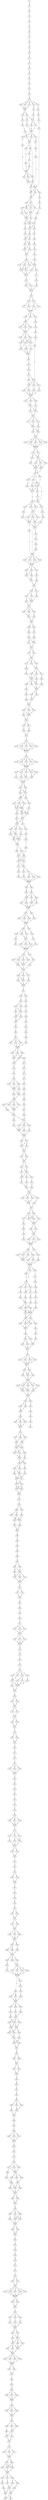 strict digraph  {
	S0 -> S1 [ label = M ];
	S1 -> S2 [ label = L ];
	S2 -> S3 [ label = L ];
	S3 -> S4 [ label = L ];
	S4 -> S5 [ label = T ];
	S5 -> S6 [ label = M ];
	S6 -> S7 [ label = W ];
	S7 -> S8 [ label = L ];
	S8 -> S9 [ label = Q ];
	S9 -> S10 [ label = V ];
	S10 -> S11 [ label = E ];
	S11 -> S12 [ label = V ];
	S12 -> S13 [ label = A ];
	S13 -> S14 [ label = A ];
	S14 -> S15 [ label = A ];
	S15 -> S16 [ label = G ];
	S16 -> S17 [ label = L ];
	S17 -> S18 [ label = L ];
	S18 -> S19 [ label = K ];
	S19 -> S20 [ label = S ];
	S19 -> S21 [ label = D ];
	S19 -> S22 [ label = P ];
	S19 -> S23 [ label = Q ];
	S19 -> S24 [ label = A ];
	S20 -> S25 [ label = D ];
	S21 -> S26 [ label = K ];
	S22 -> S27 [ label = E ];
	S23 -> S25 [ label = D ];
	S24 -> S25 [ label = D ];
	S25 -> S28 [ label = L ];
	S25 -> S29 [ label = M ];
	S26 -> S30 [ label = E ];
	S27 -> S31 [ label = G ];
	S28 -> S32 [ label = S ];
	S28 -> S33 [ label = A ];
	S29 -> S34 [ label = V ];
	S30 -> S35 [ label = E ];
	S31 -> S33 [ label = A ];
	S32 -> S36 [ label = P ];
	S33 -> S37 [ label = S ];
	S33 -> S38 [ label = Q ];
	S34 -> S39 [ label = L ];
	S35 -> S40 [ label = L ];
	S36 -> S41 [ label = E ];
	S37 -> S41 [ label = E ];
	S38 -> S41 [ label = E ];
	S39 -> S42 [ label = D ];
	S40 -> S43 [ label = I ];
	S41 -> S44 [ label = N ];
	S41 -> S45 [ label = S ];
	S41 -> S46 [ label = G ];
	S42 -> S47 [ label = A ];
	S43 -> S48 [ label = N ];
	S43 -> S49 [ label = G ];
	S43 -> S50 [ label = S ];
	S44 -> S51 [ label = A ];
	S45 -> S52 [ label = S ];
	S46 -> S53 [ label = G ];
	S47 -> S53 [ label = G ];
	S48 -> S54 [ label = H ];
	S49 -> S55 [ label = D ];
	S50 -> S54 [ label = H ];
	S51 -> S56 [ label = I ];
	S52 -> S57 [ label = G ];
	S53 -> S58 [ label = A ];
	S53 -> S59 [ label = G ];
	S54 -> S60 [ label = T ];
	S54 -> S61 [ label = S ];
	S55 -> S62 [ label = K ];
	S56 -> S63 [ label = A ];
	S57 -> S64 [ label = T ];
	S57 -> S65 [ label = D ];
	S57 -> S66 [ label = N ];
	S58 -> S64 [ label = T ];
	S58 -> S67 [ label = S ];
	S59 -> S68 [ label = D ];
	S60 -> S69 [ label = A ];
	S61 -> S70 [ label = M ];
	S61 -> S71 [ label = L ];
	S61 -> S72 [ label = Q ];
	S62 -> S73 [ label = N ];
	S63 -> S74 [ label = T ];
	S64 -> S75 [ label = V ];
	S65 -> S74 [ label = T ];
	S66 -> S74 [ label = T ];
	S67 -> S76 [ label = G ];
	S68 -> S57 [ label = G ];
	S69 -> S77 [ label = T ];
	S70 -> S78 [ label = I ];
	S70 -> S79 [ label = N ];
	S71 -> S77 [ label = T ];
	S72 -> S77 [ label = T ];
	S73 -> S80 [ label = V ];
	S74 -> S43 [ label = I ];
	S75 -> S43 [ label = I ];
	S75 -> S81 [ label = L ];
	S76 -> S82 [ label = G ];
	S77 -> S83 [ label = L ];
	S77 -> S84 [ label = V ];
	S78 -> S83 [ label = L ];
	S79 -> S83 [ label = L ];
	S80 -> S85 [ label = I ];
	S81 -> S48 [ label = N ];
	S82 -> S57 [ label = G ];
	S83 -> S86 [ label = I ];
	S83 -> S87 [ label = V ];
	S83 -> S88 [ label = L ];
	S84 -> S88 [ label = L ];
	S85 -> S87 [ label = V ];
	S86 -> S89 [ label = R ];
	S87 -> S90 [ label = D ];
	S87 -> S91 [ label = Q ];
	S88 -> S91 [ label = Q ];
	S89 -> S92 [ label = H ];
	S90 -> S93 [ label = S ];
	S91 -> S94 [ label = R ];
	S92 -> S95 [ label = L ];
	S93 -> S96 [ label = I ];
	S94 -> S95 [ label = L ];
	S94 -> S97 [ label = M ];
	S95 -> S98 [ label = Q ];
	S95 -> S99 [ label = E ];
	S96 -> S100 [ label = S ];
	S97 -> S99 [ label = E ];
	S98 -> S101 [ label = A ];
	S99 -> S101 [ label = A ];
	S99 -> S102 [ label = S ];
	S100 -> S103 [ label = R ];
	S101 -> S104 [ label = L ];
	S102 -> S104 [ label = L ];
	S103 -> S105 [ label = F ];
	S104 -> S106 [ label = L ];
	S105 -> S107 [ label = Y ];
	S106 -> S108 [ label = N ];
	S106 -> S109 [ label = A ];
	S106 -> S110 [ label = L ];
	S106 -> S111 [ label = I ];
	S107 -> S108 [ label = N ];
	S108 -> S112 [ label = N ];
	S108 -> S113 [ label = S ];
	S109 -> S114 [ label = Q ];
	S109 -> S115 [ label = L ];
	S110 -> S114 [ label = Q ];
	S111 -> S114 [ label = Q ];
	S112 -> S116 [ label = G ];
	S113 -> S117 [ label = T ];
	S114 -> S116 [ label = G ];
	S115 -> S116 [ label = G ];
	S116 -> S118 [ label = N ];
	S117 -> S119 [ label = E ];
	S118 -> S120 [ label = Y ];
	S118 -> S121 [ label = G ];
	S119 -> S122 [ label = M ];
	S120 -> S123 [ label = S ];
	S121 -> S123 [ label = S ];
	S122 -> S123 [ label = S ];
	S123 -> S124 [ label = D ];
	S124 -> S125 [ label = I ];
	S124 -> S126 [ label = V ];
	S125 -> S127 [ label = I ];
	S125 -> S128 [ label = V ];
	S126 -> S129 [ label = S ];
	S126 -> S130 [ label = T ];
	S127 -> S131 [ label = L ];
	S128 -> S131 [ label = L ];
	S129 -> S131 [ label = L ];
	S130 -> S131 [ label = L ];
	S131 -> S132 [ label = K ];
	S131 -> S133 [ label = K ];
	S131 -> S134 [ label = R ];
	S132 -> S135 [ label = V ];
	S133 -> S136 [ label = L ];
	S134 -> S135 [ label = V ];
	S135 -> S137 [ label = H ];
	S135 -> S138 [ label = Q ];
	S135 -> S139 [ label = E ];
	S136 -> S140 [ label = G ];
	S137 -> S141 [ label = T ];
	S138 -> S141 [ label = T ];
	S139 -> S141 [ label = T ];
	S140 -> S142 [ label = N ];
	S141 -> S143 [ label = T ];
	S141 -> S144 [ label = V ];
	S141 -> S145 [ label = P ];
	S142 -> S146 [ label = Q ];
	S143 -> S147 [ label = N ];
	S144 -> S148 [ label = H ];
	S144 -> S149 [ label = S ];
	S145 -> S149 [ label = S ];
	S145 -> S147 [ label = N ];
	S146 -> S150 [ label = R ];
	S147 -> S151 [ label = S ];
	S147 -> S152 [ label = A ];
	S148 -> S151 [ label = S ];
	S149 -> S153 [ label = T ];
	S149 -> S152 [ label = A ];
	S150 -> S154 [ label = F ];
	S151 -> S155 [ label = D ];
	S152 -> S155 [ label = D ];
	S153 -> S155 [ label = D ];
	S154 -> S156 [ label = Y ];
	S154 -> S157 [ label = S ];
	S154 -> S158 [ label = Q ];
	S155 -> S159 [ label = E ];
	S156 -> S160 [ label = T ];
	S157 -> S161 [ label = S ];
	S158 -> S162 [ label = A ];
	S158 -> S163 [ label = V ];
	S159 -> S164 [ label = V ];
	S160 -> S165 [ label = H ];
	S161 -> S165 [ label = H ];
	S162 -> S165 [ label = H ];
	S163 -> S165 [ label = H ];
	S164 -> S166 [ label = K ];
	S165 -> S167 [ label = H ];
	S165 -> S168 [ label = R ];
	S165 -> S169 [ label = S ];
	S166 -> S170 [ label = V ];
	S167 -> S171 [ label = L ];
	S168 -> S172 [ label = F ];
	S169 -> S171 [ label = L ];
	S170 -> S154 [ label = F ];
	S170 -> S173 [ label = I ];
	S171 -> S174 [ label = L ];
	S171 -> S175 [ label = V ];
	S172 -> S175 [ label = V ];
	S173 -> S158 [ label = Q ];
	S174 -> S176 [ label = L ];
	S175 -> S176 [ label = L ];
	S176 -> S177 [ label = V ];
	S176 -> S178 [ label = S ];
	S176 -> S179 [ label = T ];
	S177 -> S180 [ label = L ];
	S178 -> S180 [ label = L ];
	S179 -> S181 [ label = M ];
	S180 -> S182 [ label = Q ];
	S180 -> S183 [ label = M ];
	S181 -> S182 [ label = Q ];
	S182 -> S184 [ label = S ];
	S183 -> S184 [ label = S ];
	S184 -> S185 [ label = Q ];
	S184 -> S186 [ label = D ];
	S184 -> S187 [ label = E ];
	S184 -> S188 [ label = P ];
	S184 -> S189 [ label = S ];
	S185 -> S190 [ label = V ];
	S186 -> S190 [ label = V ];
	S187 -> S190 [ label = V ];
	S188 -> S190 [ label = V ];
	S189 -> S190 [ label = V ];
	S190 -> S191 [ label = L ];
	S190 -> S192 [ label = F ];
	S191 -> S193 [ label = E ];
	S192 -> S194 [ label = R ];
	S192 -> S193 [ label = E ];
	S193 -> S195 [ label = N ];
	S193 -> S196 [ label = G ];
	S193 -> S197 [ label = E ];
	S194 -> S198 [ label = T ];
	S195 -> S199 [ label = M ];
	S196 -> S200 [ label = L ];
	S197 -> S200 [ label = L ];
	S197 -> S199 [ label = M ];
	S198 -> S199 [ label = M ];
	S199 -> S201 [ label = L ];
	S199 -> S202 [ label = C ];
	S200 -> S201 [ label = L ];
	S201 -> S203 [ label = Q ];
	S201 -> S204 [ label = E ];
	S201 -> S205 [ label = L ];
	S202 -> S206 [ label = S ];
	S203 -> S207 [ label = N ];
	S204 -> S208 [ label = H ];
	S205 -> S209 [ label = T ];
	S205 -> S206 [ label = S ];
	S206 -> S210 [ label = K ];
	S206 -> S211 [ label = R ];
	S207 -> S212 [ label = Q ];
	S207 -> S213 [ label = S ];
	S207 -> S214 [ label = G ];
	S208 -> S211 [ label = R ];
	S209 -> S211 [ label = R ];
	S210 -> S215 [ label = R ];
	S211 -> S207 [ label = N ];
	S212 -> S216 [ label = T ];
	S213 -> S217 [ label = S ];
	S214 -> S217 [ label = S ];
	S215 -> S218 [ label = W ];
	S216 -> S219 [ label = V ];
	S217 -> S220 [ label = T ];
	S217 -> S221 [ label = A ];
	S217 -> S222 [ label = L ];
	S218 -> S223 [ label = D ];
	S219 -> S224 [ label = L ];
	S220 -> S224 [ label = L ];
	S220 -> S225 [ label = V ];
	S221 -> S225 [ label = V ];
	S222 -> S224 [ label = L ];
	S223 -> S226 [ label = N ];
	S224 -> S227 [ label = T ];
	S224 -> S228 [ label = V ];
	S225 -> S228 [ label = V ];
	S226 -> S229 [ label = N ];
	S227 -> S230 [ label = L ];
	S228 -> S231 [ label = N ];
	S228 -> S230 [ label = L ];
	S229 -> S232 [ label = K ];
	S230 -> S233 [ label = Q ];
	S230 -> S234 [ label = N ];
	S230 -> S235 [ label = R ];
	S230 -> S236 [ label = K ];
	S231 -> S237 [ label = E ];
	S232 -> S228 [ label = V ];
	S233 -> S238 [ label = E ];
	S234 -> S238 [ label = E ];
	S235 -> S238 [ label = E ];
	S236 -> S238 [ label = E ];
	S237 -> S239 [ label = I ];
	S238 -> S240 [ label = P ];
	S238 -> S241 [ label = N ];
	S238 -> S242 [ label = S ];
	S239 -> S243 [ label = E ];
	S240 -> S244 [ label = A ];
	S241 -> S245 [ label = E ];
	S242 -> S244 [ label = A ];
	S242 -> S246 [ label = S ];
	S243 -> S230 [ label = L ];
	S244 -> S247 [ label = D ];
	S245 -> S248 [ label = Q ];
	S246 -> S247 [ label = D ];
	S247 -> S249 [ label = C ];
	S248 -> S249 [ label = C ];
	S249 -> S250 [ label = A ];
	S249 -> S251 [ label = V ];
	S250 -> S252 [ label = A ];
	S250 -> S253 [ label = T ];
	S251 -> S254 [ label = P ];
	S252 -> S255 [ label = L ];
	S252 -> S256 [ label = V ];
	S253 -> S256 [ label = V ];
	S254 -> S256 [ label = V ];
	S255 -> S257 [ label = F ];
	S256 -> S257 [ label = F ];
	S257 -> S258 [ label = E ];
	S257 -> S259 [ label = P ];
	S257 -> S260 [ label = D ];
	S258 -> S261 [ label = K ];
	S259 -> S262 [ label = R ];
	S260 -> S261 [ label = K ];
	S261 -> S263 [ label = F ];
	S262 -> S263 [ label = F ];
	S263 -> S264 [ label = I ];
	S263 -> S265 [ label = L ];
	S264 -> S266 [ label = R ];
	S265 -> S267 [ label = H ];
	S266 -> S268 [ label = Y ];
	S267 -> S269 [ label = F ];
	S268 -> S270 [ label = L ];
	S268 -> S271 [ label = M ];
	S269 -> S270 [ label = L ];
	S270 -> S272 [ label = Y ];
	S271 -> S272 [ label = Y ];
	S272 -> S273 [ label = C ];
	S272 -> S274 [ label = H ];
	S273 -> S275 [ label = G ];
	S274 -> S275 [ label = G ];
	S275 -> S276 [ label = E ];
	S275 -> S277 [ label = T ];
	S275 -> S278 [ label = D ];
	S276 -> S279 [ label = I ];
	S277 -> S280 [ label = V ];
	S278 -> S279 [ label = I ];
	S279 -> S281 [ label = I ];
	S279 -> S282 [ label = A ];
	S279 -> S283 [ label = S ];
	S280 -> S284 [ label = Y ];
	S281 -> S285 [ label = I ];
	S282 -> S286 [ label = V ];
	S283 -> S286 [ label = V ];
	S283 -> S287 [ label = L ];
	S284 -> S286 [ label = V ];
	S285 -> S288 [ label = L ];
	S286 -> S289 [ label = N ];
	S286 -> S290 [ label = Q ];
	S286 -> S291 [ label = R ];
	S287 -> S291 [ label = R ];
	S288 -> S292 [ label = L ];
	S289 -> S293 [ label = T ];
	S290 -> S292 [ label = L ];
	S291 -> S292 [ label = L ];
	S292 -> S294 [ label = D ];
	S292 -> S295 [ label = E ];
	S293 -> S296 [ label = S ];
	S294 -> S297 [ label = Q ];
	S295 -> S297 [ label = Q ];
	S296 -> S298 [ label = T ];
	S297 -> S299 [ label = A ];
	S298 -> S299 [ label = A ];
	S299 -> S300 [ label = I ];
	S299 -> S301 [ label = L ];
	S299 -> S302 [ label = T ];
	S300 -> S303 [ label = P ];
	S300 -> S304 [ label = S ];
	S301 -> S303 [ label = P ];
	S302 -> S303 [ label = P ];
	S303 -> S305 [ label = L ];
	S304 -> S305 [ label = L ];
	S305 -> S306 [ label = H ];
	S305 -> S307 [ label = L ];
	S306 -> S308 [ label = K ];
	S307 -> S309 [ label = M ];
	S308 -> S310 [ label = L ];
	S309 -> S310 [ label = L ];
	S310 -> S311 [ label = A ];
	S311 -> S312 [ label = S ];
	S311 -> S313 [ label = D ];
	S311 -> S314 [ label = N ];
	S311 -> S315 [ label = A ];
	S311 -> S316 [ label = T ];
	S312 -> S317 [ label = K ];
	S313 -> S317 [ label = K ];
	S314 -> S317 [ label = K ];
	S315 -> S317 [ label = K ];
	S316 -> S317 [ label = K ];
	S317 -> S318 [ label = Y ];
	S318 -> S319 [ label = Q ];
	S318 -> S320 [ label = N ];
	S318 -> S321 [ label = T ];
	S318 -> S322 [ label = H ];
	S318 -> S323 [ label = K ];
	S319 -> S324 [ label = V ];
	S320 -> S324 [ label = V ];
	S321 -> S324 [ label = V ];
	S322 -> S324 [ label = V ];
	S323 -> S324 [ label = V ];
	S324 -> S325 [ label = A ];
	S324 -> S326 [ label = Q ];
	S324 -> S327 [ label = L ];
	S324 -> S328 [ label = W ];
	S324 -> S329 [ label = M ];
	S325 -> S330 [ label = E ];
	S326 -> S331 [ label = A ];
	S326 -> S332 [ label = S ];
	S327 -> S331 [ label = A ];
	S328 -> S333 [ label = G ];
	S329 -> S333 [ label = G ];
	S330 -> S334 [ label = L ];
	S331 -> S334 [ label = L ];
	S332 -> S334 [ label = L ];
	S333 -> S334 [ label = L ];
	S334 -> S335 [ label = Q ];
	S334 -> S336 [ label = K ];
	S335 -> S337 [ label = Q ];
	S335 -> S338 [ label = H ];
	S336 -> S337 [ label = Q ];
	S337 -> S339 [ label = G ];
	S337 -> S340 [ label = A ];
	S338 -> S339 [ label = G ];
	S339 -> S341 [ label = V ];
	S339 -> S342 [ label = L ];
	S339 -> S343 [ label = I ];
	S340 -> S344 [ label = C ];
	S341 -> S345 [ label = S ];
	S341 -> S346 [ label = T ];
	S342 -> S345 [ label = S ];
	S342 -> S346 [ label = T ];
	S343 -> S346 [ label = T ];
	S344 -> S347 [ label = E ];
	S345 -> S348 [ label = D ];
	S345 -> S349 [ label = Q ];
	S346 -> S349 [ label = Q ];
	S346 -> S350 [ label = N ];
	S347 -> S349 [ label = Q ];
	S348 -> S351 [ label = F ];
	S349 -> S352 [ label = Y ];
	S350 -> S352 [ label = Y ];
	S351 -> S353 [ label = M ];
	S352 -> S354 [ label = V ];
	S352 -> S353 [ label = M ];
	S353 -> S355 [ label = V ];
	S353 -> S356 [ label = T ];
	S353 -> S357 [ label = S ];
	S354 -> S358 [ label = H ];
	S355 -> S359 [ label = R ];
	S356 -> S360 [ label = L ];
	S356 -> S361 [ label = Q ];
	S357 -> S361 [ label = Q ];
	S358 -> S362 [ label = I ];
	S359 -> S363 [ label = H ];
	S360 -> S363 [ label = H ];
	S361 -> S363 [ label = H ];
	S361 -> S364 [ label = N ];
	S362 -> S365 [ label = Q ];
	S363 -> S366 [ label = L ];
	S364 -> S366 [ label = L ];
	S365 -> S367 [ label = V ];
	S366 -> S368 [ label = A ];
	S366 -> S369 [ label = S ];
	S367 -> S370 [ label = R ];
	S368 -> S371 [ label = S ];
	S368 -> S370 [ label = R ];
	S369 -> S371 [ label = S ];
	S370 -> S372 [ label = E ];
	S370 -> S373 [ label = D ];
	S371 -> S372 [ label = E ];
	S371 -> S373 [ label = D ];
	S372 -> S374 [ label = S ];
	S372 -> S375 [ label = G ];
	S373 -> S374 [ label = S ];
	S374 -> S376 [ label = S ];
	S374 -> S377 [ label = P ];
	S375 -> S378 [ label = N ];
	S376 -> S379 [ label = Q ];
	S377 -> S380 [ label = H ];
	S377 -> S381 [ label = T ];
	S377 -> S382 [ label = S ];
	S378 -> S383 [ label = V ];
	S379 -> S384 [ label = G ];
	S380 -> S384 [ label = G ];
	S381 -> S384 [ label = G ];
	S382 -> S384 [ label = G ];
	S383 -> S384 [ label = G ];
	S384 -> S385 [ label = H ];
	S384 -> S386 [ label = G ];
	S385 -> S387 [ label = V ];
	S386 -> S388 [ label = A ];
	S387 -> S389 [ label = I ];
	S387 -> S390 [ label = V ];
	S387 -> S391 [ label = A ];
	S388 -> S389 [ label = I ];
	S389 -> S392 [ label = S ];
	S389 -> S393 [ label = R ];
	S390 -> S394 [ label = N ];
	S390 -> S395 [ label = G ];
	S391 -> S395 [ label = G ];
	S392 -> S396 [ label = W ];
	S393 -> S396 [ label = W ];
	S394 -> S396 [ label = W ];
	S395 -> S396 [ label = W ];
	S396 -> S397 [ label = Y ];
	S396 -> S398 [ label = L ];
	S397 -> S399 [ label = H ];
	S397 -> S400 [ label = N ];
	S397 -> S401 [ label = E ];
	S398 -> S402 [ label = P ];
	S399 -> S403 [ label = Y ];
	S400 -> S403 [ label = Y ];
	S401 -> S403 [ label = Y ];
	S402 -> S403 [ label = Y ];
	S403 -> S404 [ label = A ];
	S403 -> S405 [ label = L ];
	S404 -> S406 [ label = V ];
	S404 -> S407 [ label = M ];
	S404 -> S408 [ label = L ];
	S405 -> S409 [ label = Q ];
	S406 -> S410 [ label = K ];
	S407 -> S411 [ label = Q ];
	S408 -> S411 [ label = Q ];
	S409 -> S412 [ label = L ];
	S410 -> S413 [ label = M ];
	S411 -> S414 [ label = I ];
	S411 -> S415 [ label = V ];
	S411 -> S416 [ label = A ];
	S412 -> S417 [ label = C ];
	S413 -> S418 [ label = G ];
	S414 -> S418 [ label = G ];
	S415 -> S418 [ label = G ];
	S416 -> S418 [ label = G ];
	S417 -> S418 [ label = G ];
	S418 -> S419 [ label = D ];
	S418 -> S420 [ label = H ];
	S419 -> S421 [ label = D ];
	S419 -> S422 [ label = V ];
	S419 -> S423 [ label = T ];
	S419 -> S424 [ label = A ];
	S420 -> S425 [ label = L ];
	S421 -> S426 [ label = V ];
	S422 -> S427 [ label = A ];
	S422 -> S426 [ label = V ];
	S423 -> S427 [ label = A ];
	S424 -> S427 [ label = A ];
	S425 -> S428 [ label = D ];
	S426 -> S429 [ label = L ];
	S427 -> S429 [ label = L ];
	S428 -> S429 [ label = L ];
	S429 -> S430 [ label = Q ];
	S429 -> S431 [ label = E ];
	S429 -> S432 [ label = R ];
	S430 -> S433 [ label = D ];
	S430 -> S434 [ label = E ];
	S431 -> S435 [ label = N ];
	S432 -> S433 [ label = D ];
	S433 -> S436 [ label = S ];
	S434 -> S436 [ label = S ];
	S435 -> S436 [ label = S ];
	S436 -> S437 [ label = C ];
	S437 -> S438 [ label = L ];
	S437 -> S439 [ label = I ];
	S438 -> S440 [ label = Q ];
	S439 -> S441 [ label = E ];
	S440 -> S442 [ label = F ];
	S440 -> S443 [ label = Y ];
	S441 -> S444 [ label = V ];
	S442 -> S445 [ label = L ];
	S442 -> S446 [ label = M ];
	S443 -> S445 [ label = L ];
	S444 -> S447 [ label = I ];
	S445 -> S448 [ label = A ];
	S445 -> S449 [ label = S ];
	S446 -> S448 [ label = A ];
	S447 -> S450 [ label = V ];
	S448 -> S451 [ label = W ];
	S449 -> S451 [ label = W ];
	S450 -> S452 [ label = M ];
	S451 -> S453 [ label = N ];
	S452 -> S454 [ label = E ];
	S453 -> S455 [ label = L ];
	S454 -> S456 [ label = M ];
	S455 -> S457 [ label = S ];
	S456 -> S458 [ label = E ];
	S457 -> S459 [ label = T ];
	S457 -> S460 [ label = S ];
	S457 -> S461 [ label = A ];
	S458 -> S462 [ label = F ];
	S459 -> S463 [ label = V ];
	S460 -> S463 [ label = V ];
	S461 -> S463 [ label = V ];
	S462 -> S463 [ label = V ];
	S463 -> S464 [ label = I ];
	S463 -> S465 [ label = L ];
	S463 -> S466 [ label = F ];
	S464 -> S467 [ label = H ];
	S465 -> S468 [ label = K ];
	S465 -> S469 [ label = Q ];
	S466 -> S469 [ label = Q ];
	S467 -> S470 [ label = S ];
	S468 -> S471 [ label = F ];
	S469 -> S470 [ label = S ];
	S470 -> S472 [ label = G ];
	S471 -> S473 [ label = N ];
	S472 -> S474 [ label = E ];
	S473 -> S475 [ label = D ];
	S474 -> S476 [ label = W ];
	S475 -> S477 [ label = F ];
	S476 -> S478 [ label = S ];
	S476 -> S479 [ label = G ];
	S476 -> S480 [ label = V ];
	S477 -> S481 [ label = L ];
	S478 -> S482 [ label = S ];
	S479 -> S482 [ label = S ];
	S480 -> S483 [ label = T ];
	S480 -> S482 [ label = S ];
	S481 -> S484 [ label = L ];
	S482 -> S485 [ label = I ];
	S482 -> S486 [ label = V ];
	S483 -> S486 [ label = V ];
	S484 -> S487 [ label = L ];
	S485 -> S488 [ label = S ];
	S486 -> S488 [ label = S ];
	S487 -> S489 [ label = N ];
	S488 -> S490 [ label = D ];
	S488 -> S491 [ label = A ];
	S488 -> S492 [ label = E ];
	S488 -> S493 [ label = S ];
	S489 -> S494 [ label = L ];
	S490 -> S495 [ label = D ];
	S491 -> S495 [ label = D ];
	S492 -> S495 [ label = D ];
	S493 -> S496 [ label = Q ];
	S494 -> S497 [ label = E ];
	S495 -> S498 [ label = L ];
	S496 -> S498 [ label = L ];
	S497 -> S499 [ label = F ];
	S498 -> S500 [ label = M ];
	S498 -> S501 [ label = L ];
	S499 -> S501 [ label = L ];
	S500 -> S502 [ label = V ];
	S501 -> S503 [ label = I ];
	S501 -> S504 [ label = L ];
	S501 -> S505 [ label = M ];
	S502 -> S506 [ label = S ];
	S503 -> S507 [ label = L ];
	S504 -> S506 [ label = S ];
	S505 -> S506 [ label = S ];
	S505 -> S508 [ label = T ];
	S506 -> S509 [ label = L ];
	S507 -> S509 [ label = L ];
	S508 -> S509 [ label = L ];
	S509 -> S510 [ label = V ];
	S509 -> S511 [ label = L ];
	S510 -> S512 [ label = Q ];
	S511 -> S513 [ label = N ];
	S511 -> S512 [ label = Q ];
	S512 -> S514 [ label = R ];
	S513 -> S514 [ label = R ];
	S514 -> S515 [ label = S ];
	S514 -> S516 [ label = N ];
	S515 -> S517 [ label = D ];
	S516 -> S517 [ label = D ];
	S517 -> S518 [ label = L ];
	S517 -> S519 [ label = I ];
	S518 -> S520 [ label = V ];
	S518 -> S521 [ label = I ];
	S519 -> S520 [ label = V ];
	S520 -> S522 [ label = I ];
	S520 -> S523 [ label = V ];
	S520 -> S524 [ label = L ];
	S521 -> S524 [ label = L ];
	S522 -> S525 [ label = L ];
	S523 -> S526 [ label = S ];
	S524 -> S527 [ label = Q ];
	S525 -> S528 [ label = N ];
	S526 -> S529 [ label = S ];
	S527 -> S529 [ label = S ];
	S528 -> S530 [ label = E ];
	S529 -> S530 [ label = E ];
	S530 -> S531 [ label = V ];
	S530 -> S532 [ label = F ];
	S530 -> S533 [ label = L ];
	S530 -> S534 [ label = M ];
	S531 -> S535 [ label = E ];
	S532 -> S536 [ label = S ];
	S533 -> S535 [ label = E ];
	S534 -> S535 [ label = E ];
	S535 -> S537 [ label = L ];
	S536 -> S537 [ label = L ];
	S537 -> S538 [ label = Y ];
	S537 -> S539 [ label = F ];
	S538 -> S540 [ label = N ];
	S538 -> S541 [ label = K ];
	S538 -> S542 [ label = E ];
	S539 -> S542 [ label = E ];
	S539 -> S543 [ label = A ];
	S540 -> S544 [ label = A ];
	S541 -> S545 [ label = V ];
	S542 -> S544 [ label = A ];
	S543 -> S544 [ label = A ];
	S544 -> S546 [ label = V ];
	S544 -> S547 [ label = L ];
	S545 -> S548 [ label = N ];
	S546 -> S549 [ label = E ];
	S547 -> S549 [ label = E ];
	S548 -> S550 [ label = V ];
	S549 -> S551 [ label = E ];
	S549 -> S552 [ label = A ];
	S549 -> S553 [ label = T ];
	S550 -> S554 [ label = K ];
	S551 -> S555 [ label = W ];
	S552 -> S555 [ label = W ];
	S553 -> S555 [ label = W ];
	S554 -> S555 [ label = W ];
	S555 -> S556 [ label = I ];
	S555 -> S557 [ label = L ];
	S556 -> S558 [ label = S ];
	S556 -> S559 [ label = G ];
	S556 -> S560 [ label = L ];
	S556 -> S561 [ label = I ];
	S557 -> S562 [ label = E ];
	S558 -> S563 [ label = R ];
	S558 -> S564 [ label = Y ];
	S559 -> S565 [ label = Q ];
	S560 -> S565 [ label = Q ];
	S561 -> S565 [ label = Q ];
	S562 -> S566 [ label = A ];
	S563 -> S567 [ label = N ];
	S564 -> S567 [ label = N ];
	S565 -> S567 [ label = N ];
	S566 -> S567 [ label = N ];
	S567 -> S568 [ label = Q ];
	S567 -> S569 [ label = S ];
	S567 -> S570 [ label = E ];
	S568 -> S571 [ label = P ];
	S569 -> S572 [ label = S ];
	S570 -> S571 [ label = P ];
	S571 -> S573 [ label = D ];
	S571 -> S574 [ label = G ];
	S571 -> S575 [ label = V ];
	S572 -> S576 [ label = D ];
	S573 -> S577 [ label = V ];
	S573 -> S578 [ label = G ];
	S574 -> S578 [ label = G ];
	S575 -> S579 [ label = S ];
	S576 -> S580 [ label = N ];
	S577 -> S581 [ label = P ];
	S578 -> S582 [ label = L ];
	S579 -> S583 [ label = A ];
	S580 -> S584 [ label = H ];
	S581 -> S585 [ label = I ];
	S582 -> S586 [ label = T ];
	S583 -> S586 [ label = T ];
	S584 -> S587 [ label = S ];
	S585 -> S588 [ label = I ];
	S586 -> S588 [ label = I ];
	S586 -> S589 [ label = V ];
	S586 -> S590 [ label = A ];
	S587 -> S591 [ label = N ];
	S588 -> S592 [ label = Q ];
	S588 -> S593 [ label = E ];
	S589 -> S593 [ label = E ];
	S590 -> S593 [ label = E ];
	S591 -> S594 [ label = L ];
	S592 -> S595 [ label = N ];
	S593 -> S596 [ label = S ];
	S593 -> S595 [ label = N ];
	S594 -> S593 [ label = E ];
	S595 -> S597 [ label = V ];
	S595 -> S598 [ label = A ];
	S595 -> S599 [ label = T ];
	S596 -> S600 [ label = L ];
	S596 -> S598 [ label = A ];
	S597 -> S601 [ label = L ];
	S598 -> S601 [ label = L ];
	S599 -> S601 [ label = L ];
	S600 -> S602 [ label = I ];
	S601 -> S603 [ label = R ];
	S602 -> S604 [ label = P ];
	S603 -> S605 [ label = S ];
	S603 -> S606 [ label = A ];
	S604 -> S607 [ label = L ];
	S605 -> S608 [ label = I ];
	S606 -> S609 [ label = V ];
	S606 -> S610 [ label = M ];
	S607 -> S608 [ label = I ];
	S608 -> S611 [ label = R ];
	S609 -> S611 [ label = R ];
	S610 -> S611 [ label = R ];
	S611 -> S612 [ label = Y ];
	S612 -> S613 [ label = T ];
	S612 -> S614 [ label = S ];
	S612 -> S615 [ label = A ];
	S612 -> S616 [ label = G ];
	S613 -> S617 [ label = M ];
	S614 -> S617 [ label = M ];
	S615 -> S617 [ label = M ];
	S616 -> S617 [ label = M ];
	S617 -> S618 [ label = I ];
	S617 -> S619 [ label = M ];
	S618 -> S620 [ label = S ];
	S618 -> S621 [ label = P ];
	S619 -> S622 [ label = F ];
	S619 -> S621 [ label = P ];
	S620 -> S623 [ label = P ];
	S621 -> S623 [ label = P ];
	S622 -> S623 [ label = P ];
	S623 -> S624 [ label = S ];
	S623 -> S625 [ label = E ];
	S623 -> S626 [ label = Q ];
	S623 -> S627 [ label = P ];
	S623 -> S628 [ label = R ];
	S624 -> S629 [ label = H ];
	S625 -> S630 [ label = Q ];
	S626 -> S630 [ label = Q ];
	S626 -> S629 [ label = H ];
	S627 -> S631 [ label = E ];
	S628 -> S631 [ label = E ];
	S629 -> S632 [ label = L ];
	S630 -> S632 [ label = L ];
	S631 -> S632 [ label = L ];
	S632 -> S633 [ label = F ];
	S632 -> S634 [ label = I ];
	S633 -> S635 [ label = H ];
	S633 -> S636 [ label = R ];
	S634 -> S637 [ label = E ];
	S635 -> S638 [ label = L ];
	S636 -> S638 [ label = L ];
	S637 -> S639 [ label = I ];
	S638 -> S640 [ label = Q ];
	S639 -> S641 [ label = E ];
	S640 -> S642 [ label = K ];
	S640 -> S643 [ label = A ];
	S640 -> S644 [ label = T ];
	S641 -> S645 [ label = K ];
	S642 -> S646 [ label = Q ];
	S643 -> S646 [ label = Q ];
	S644 -> S646 [ label = Q ];
	S645 -> S647 [ label = S ];
	S646 -> S648 [ label = S ];
	S648 -> S650 [ label = P ];
	S648 -> S651 [ label = A ];
	S648 -> S652 [ label = T ];
	S650 -> S653 [ label = V ];
	S650 -> S654 [ label = L ];
	S651 -> S654 [ label = L ];
	S652 -> S653 [ label = V ];
	S653 -> S655 [ label = M ];
	S653 -> S656 [ label = L ];
	S654 -> S656 [ label = L ];
	S654 -> S655 [ label = M ];
	S655 -> S657 [ label = V ];
	S655 -> S658 [ label = L ];
	S656 -> S658 [ label = L ];
	S656 -> S659 [ label = A ];
	S657 -> S660 [ label = K ];
	S658 -> S660 [ label = K ];
	S659 -> S661 [ label = R ];
	S660 -> S662 [ label = H ];
	S660 -> S663 [ label = Y ];
	S661 -> S663 [ label = Y ];
	S662 -> S664 [ label = Y ];
	S663 -> S665 [ label = H ];
	S663 -> S666 [ label = Q ];
	S664 -> S667 [ label = N ];
	S665 -> S668 [ label = Q ];
	S665 -> S669 [ label = E ];
	S666 -> S669 [ label = E ];
	S667 -> S670 [ label = S ];
	S668 -> S670 [ label = S ];
	S669 -> S671 [ label = F ];
	S669 -> S670 [ label = S ];
	S670 -> S672 [ label = V ];
	S670 -> S673 [ label = I ];
	S671 -> S673 [ label = I ];
	S672 -> S674 [ label = Q ];
	S672 -> S675 [ label = R ];
	S673 -> S674 [ label = Q ];
	S673 -> S675 [ label = R ];
	S674 -> S676 [ label = D ];
	S675 -> S676 [ label = D ];
	S676 -> S677 [ label = L ];
	S677 -> S678 [ label = L ];
	S678 -> S679 [ label = F ];
	S678 -> S680 [ label = Y ];
	S679 -> S681 [ label = I ];
	S680 -> S682 [ label = M ];
	S680 -> S683 [ label = L ];
	S681 -> S684 [ label = A ];
	S682 -> S684 [ label = A ];
	S682 -> S685 [ label = S ];
	S683 -> S684 [ label = A ];
	S684 -> S686 [ label = F ];
	S685 -> S687 [ label = Y ];
	S686 -> S688 [ label = Q ];
	S687 -> S688 [ label = Q ];
	S688 -> S689 [ label = F ];
	S689 -> S690 [ label = H ];
	S690 -> S691 [ label = S ];
	S691 -> S692 [ label = A ];
	S692 -> S693 [ label = S ];
	S693 -> S694 [ label = P ];
	S694 -> S695 [ label = L ];
	S694 -> S696 [ label = I ];
	S695 -> S697 [ label = Q ];
	S695 -> S698 [ label = H ];
	S696 -> S697 [ label = Q ];
	S697 -> S699 [ label = F ];
	S697 -> S700 [ label = L ];
	S697 -> S701 [ label = M ];
	S698 -> S701 [ label = M ];
	S699 -> S702 [ label = A ];
	S700 -> S702 [ label = A ];
	S701 -> S702 [ label = A ];
	S702 -> S703 [ label = K ];
	S703 -> S704 [ label = Y ];
	S703 -> S705 [ label = F ];
	S704 -> S706 [ label = F ];
	S705 -> S706 [ label = F ];
	S706 -> S707 [ label = D ];
	S707 -> S708 [ label = V ];
	S708 -> S709 [ label = N ];
	S709 -> S710 [ label = C ];
	S710 -> S711 [ label = S ];
	S711 -> S712 [ label = M ];
	S711 -> S713 [ label = L ];
	S711 -> S714 [ label = I ];
	S712 -> S715 [ label = F ];
	S713 -> S715 [ label = F ];
	S714 -> S715 [ label = F ];
	S715 -> S716 [ label = I ];
	S715 -> S717 [ label = T ];
	S715 -> S718 [ label = V ];
	S716 -> S719 [ label = P ];
	S717 -> S719 [ label = P ];
	S718 -> S719 [ label = P ];
	S719 -> S720 [ label = R ];
	S720 -> S721 [ label = N ];
	S721 -> S722 [ label = Y ];
	S722 -> S723 [ label = L ];
	S723 -> S724 [ label = S ];
	S724 -> S725 [ label = S ];
	S724 -> S726 [ label = A ];
	S724 -> S727 [ label = T ];
	S724 -> S728 [ label = P ];
	S725 -> S729 [ label = S ];
	S726 -> S730 [ label = A ];
	S726 -> S731 [ label = V ];
	S727 -> S729 [ label = S ];
	S728 -> S732 [ label = L ];
	S729 -> S733 [ label = W ];
	S729 -> S734 [ label = L ];
	S730 -> S733 [ label = W ];
	S731 -> S733 [ label = W ];
	S732 -> S733 [ label = W ];
	S733 -> S735 [ label = G ];
	S734 -> S735 [ label = G ];
	S735 -> S736 [ label = S ];
	S736 -> S737 [ label = P ];
	S736 -> S738 [ label = S ];
	S737 -> S739 [ label = W ];
	S738 -> S739 [ label = W ];
	S739 -> S740 [ label = V ];
	S739 -> S741 [ label = I ];
	S740 -> S742 [ label = I ];
	S741 -> S742 [ label = I ];
	S742 -> S743 [ label = N ];
	S742 -> S744 [ label = S ];
	S743 -> S745 [ label = N ];
	S744 -> S745 [ label = N ];
	S745 -> S746 [ label = P ];
	S746 -> S747 [ label = A ];
	S746 -> S748 [ label = T ];
	S747 -> S749 [ label = R ];
	S748 -> S749 [ label = R ];
	S749 -> S750 [ label = D ];
	S750 -> S751 [ label = D ];
	S751 -> S752 [ label = R ];
	S752 -> S753 [ label = S ];
	S753 -> S754 [ label = T ];
	S753 -> S755 [ label = M ];
	S753 -> S756 [ label = F ];
	S754 -> S757 [ label = S ];
	S755 -> S757 [ label = S ];
	S756 -> S757 [ label = S ];
	S757 -> S758 [ label = F ];
	S758 -> S759 [ label = Q ];
	S759 -> S760 [ label = T ];
	S760 -> S761 [ label = Q ];
	S761 -> S762 [ label = L ];
	S762 -> S763 [ label = G ];
	S763 -> S764 [ label = P ];
	S764 -> S765 [ label = S ];
	S765 -> S766 [ label = N ];
	S765 -> S767 [ label = G ];
	S765 -> S768 [ label = S ];
	S766 -> S769 [ label = H ];
	S767 -> S769 [ label = H ];
	S768 -> S769 [ label = H ];
	S769 -> S770 [ label = D ];
	S770 -> S771 [ label = L ];
	S770 -> S772 [ label = A ];
	S770 -> S773 [ label = T ];
	S771 -> S774 [ label = I ];
	S772 -> S775 [ label = N ];
	S772 -> S776 [ label = S ];
	S773 -> S776 [ label = S ];
	S774 -> S777 [ label = K ];
	S775 -> S777 [ label = K ];
	S776 -> S777 [ label = K ];
	S777 -> S778 [ label = K ];
	S777 -> S779 [ label = R ];
	S778 -> S780 [ label = V ];
	S779 -> S780 [ label = V ];
	S780 -> S781 [ label = T ];
	S781 -> S782 [ label = W ];
	S782 -> S783 [ label = N ];
	S783 -> S784 [ label = V ];
	S783 -> S785 [ label = A ];
	S784 -> S786 [ label = L ];
	S785 -> S786 [ label = L ];
	S786 -> S787 [ label = F ];
	S787 -> S788 [ label = S ];
	S788 -> S789 [ label = P ];
	S789 -> S790 [ label = R ];
	S790 -> S791 [ label = W ];
	S791 -> S792 [ label = L ];
	S791 -> S793 [ label = I ];
	S792 -> S794 [ label = P ];
	S793 -> S794 [ label = P ];
	S794 -> S795 [ label = V ];
	S794 -> S796 [ label = L ];
	S795 -> S797 [ label = S ];
	S796 -> S797 [ label = S ];
	S797 -> S798 [ label = L ];
	S797 -> S799 [ label = A ];
	S797 -> S800 [ label = M ];
	S798 -> S801 [ label = R ];
	S799 -> S801 [ label = R ];
	S800 -> S801 [ label = R ];
	S801 -> S802 [ label = P ];
	S801 -> S803 [ label = S ];
	S802 -> S804 [ label = V ];
	S802 -> S805 [ label = M ];
	S803 -> S806 [ label = T ];
	S804 -> S807 [ label = Y ];
	S805 -> S807 [ label = Y ];
	S806 -> S807 [ label = Y ];
	S807 -> S808 [ label = A ];
	S807 -> S809 [ label = T ];
	S807 -> S810 [ label = P ];
	S808 -> S811 [ label = D ];
	S809 -> S812 [ label = E ];
	S810 -> S812 [ label = E ];
	S811 -> S813 [ label = P ];
	S812 -> S814 [ label = H ];
	S812 -> S815 [ label = M ];
	S812 -> S816 [ label = T ];
	S812 -> S817 [ label = S ];
	S813 -> S818 [ label = G ];
	S814 -> S818 [ label = G ];
	S815 -> S818 [ label = G ];
	S816 -> S818 [ label = G ];
	S817 -> S818 [ label = G ];
	S818 -> S819 [ label = P ];
	S818 -> S820 [ label = A ];
	S819 -> S821 [ label = S ];
	S820 -> S822 [ label = I ];
	S820 -> S823 [ label = M ];
	S821 -> S824 [ label = L ];
	S822 -> S825 [ label = Q ];
	S823 -> S825 [ label = Q ];
	S824 -> S826 [ label = L ];
	S825 -> S827 [ label = S ];
	S825 -> S828 [ label = A ];
	S825 -> S829 [ label = P ];
	S826 -> S825 [ label = Q ];
	S827 -> S830 [ label = I ];
	S828 -> S831 [ label = A ];
	S829 -> S832 [ label = T ];
	S830 -> S833 [ label = K ];
	S831 -> S834 [ label = R ];
	S832 -> S834 [ label = R ];
	S833 -> S835 [ label = P ];
	S834 -> S835 [ label = P ];
	S834 -> S836 [ label = T ];
	S834 -> S837 [ label = V ];
	S835 -> S838 [ label = E ];
	S835 -> S839 [ label = D ];
	S836 -> S839 [ label = D ];
	S837 -> S838 [ label = E ];
	S838 -> S840 [ label = D ];
	S838 -> S841 [ label = G ];
	S839 -> S842 [ label = N ];
	S839 -> S841 [ label = G ];
	S840 -> S843 [ label = S ];
	S841 -> S844 [ label = G ];
	S842 -> S844 [ label = G ];
	S843 -> S845 [ label = R ];
	S844 -> S846 [ label = H ];
	S844 -> S845 [ label = R ];
	S845 -> S847 [ label = P ];
	S846 -> S847 [ label = P ];
	S847 -> S848 [ label = R ];
	S848 -> S849 [ label = L ];
	S848 -> S850 [ label = I ];
	S849 -> S851 [ label = I ];
	S850 -> S851 [ label = I ];
	S851 -> S852 [ label = I ];
	S851 -> S853 [ label = V ];
	S852 -> S854 [ label = T ];
	S853 -> S854 [ label = T ];
	S854 -> S855 [ label = P ];
	S855 -> S856 [ label = A ];
	S856 -> S857 [ label = T ];
	S857 -> S858 [ label = S ];
	S858 -> S859 [ label = S ];
	S859 -> S860 [ label = P ];
	S859 -> S861 [ label = A ];
	S859 -> S862 [ label = S ];
	S860 -> S863 [ label = E ];
	S861 -> S864 [ label = D ];
	S862 -> S864 [ label = D ];
	S863 -> S865 [ label = F ];
	S864 -> S865 [ label = F ];
	S865 -> S866 [ label = A ];
	S866 -> S867 [ label = G ];
	S867 -> S868 [ label = V ];
	S868 -> S869 [ label = S ];
	S868 -> S870 [ label = T ];
	S868 -> S871 [ label = N ];
	S869 -> S872 [ label = F ];
	S870 -> S872 [ label = F ];
	S871 -> S872 [ label = F ];
	S872 -> S873 [ label = Q ];
	S873 -> S874 [ label = K ];
	S874 -> S875 [ label = T ];
	S875 -> S876 [ label = V ];
	S876 -> S877 [ label = L ];
	S876 -> S878 [ label = V ];
	S876 -> S879 [ label = I ];
	S877 -> S880 [ label = I ];
	S877 -> S881 [ label = V ];
	S878 -> S881 [ label = V ];
	S879 -> S881 [ label = V ];
	S880 -> S882 [ label = G ];
	S881 -> S883 [ label = A ];
	S881 -> S884 [ label = V ];
	S881 -> S885 [ label = M ];
	S882 -> S886 [ label = V ];
	S883 -> S886 [ label = V ];
	S884 -> S887 [ label = A ];
	S885 -> S887 [ label = A ];
	S886 -> S888 [ label = K ];
	S886 -> S889 [ label = R ];
	S887 -> S889 [ label = R ];
	S887 -> S890 [ label = Q ];
	S888 -> S891 [ label = Q ];
	S889 -> S891 [ label = Q ];
	S890 -> S891 [ label = Q ];
	S891 -> S892 [ label = H ];
	S891 -> S893 [ label = Q ];
	S892 -> S894 [ label = G ];
	S893 -> S894 [ label = G ];
	S894 -> S895 [ label = K ];
	S895 -> S896 [ label = I ];
	S895 -> S897 [ label = V ];
	S895 -> S898 [ label = L ];
	S896 -> S899 [ label = F ];
	S897 -> S900 [ label = L ];
	S897 -> S901 [ label = V ];
	S898 -> S900 [ label = L ];
	S898 -> S901 [ label = V ];
	S899 -> S902 [ label = V ];
	S900 -> S902 [ label = V ];
	S901 -> S902 [ label = V ];
	S902 -> S903 [ label = K ];
	S902 -> S904 [ label = R ];
	S903 -> S905 [ label = H ];
	S904 -> S905 [ label = H ];
	S905 -> S906 [ label = V ];
	S906 -> S907 [ label = Y ];
	S907 -> S908 [ label = N ];
	S908 -> S909 [ label = F ];
	S909 -> S910 [ label = H ];
	S910 -> S911 [ label = Q ];
	S911 -> S912 [ label = S ];
	S912 -> S913 [ label = T ];
	S913 -> S914 [ label = D ];
	S913 -> S915 [ label = E ];
	S914 -> S916 [ label = E ];
	S915 -> S916 [ label = E ];
	S916 -> S917 [ label = A ];
	S916 -> S918 [ label = T ];
	S916 -> S919 [ label = V ];
	S916 -> S920 [ label = S ];
	S916 -> S921 [ label = N ];
	S917 -> S922 [ label = G ];
	S918 -> S922 [ label = G ];
	S919 -> S922 [ label = G ];
	S920 -> S922 [ label = G ];
	S921 -> S922 [ label = G ];
	S922 -> S923 [ label = D ];
	S922 -> S924 [ label = H ];
	S923 -> S925 [ label = F ];
	S924 -> S925 [ label = F ];
	S925 -> S926 [ label = L ];
	S926 -> S927 [ label = I ];
	S926 -> S928 [ label = A ];
	S926 -> S929 [ label = L ];
	S927 -> S930 [ label = N ];
	S928 -> S931 [ label = E ];
	S929 -> S932 [ label = D ];
	S930 -> S933 [ label = A ];
	S931 -> S933 [ label = A ];
	S932 -> S933 [ label = A ];
	S933 -> S934 [ label = D ];
	S933 -> S935 [ label = N ];
	S934 -> S936 [ label = I ];
	S934 -> S937 [ label = L ];
	S935 -> S937 [ label = L ];
	S936 -> S938 [ label = Q ];
	S937 -> S938 [ label = Q ];
	S937 -> S939 [ label = H ];
	S937 -> S940 [ label = Y ];
	S938 -> S941 [ label = K ];
	S938 -> S942 [ label = H ];
	S938 -> S943 [ label = R ];
	S939 -> S943 [ label = R ];
	S940 -> S943 [ label = R ];
	S941 -> S944 [ label = R ];
	S942 -> S944 [ label = R ];
	S943 -> S944 [ label = R ];
	S944 -> S945 [ label = S ];
	S944 -> S946 [ label = G ];
	S944 -> S947 [ label = A ];
	S944 -> S948 [ label = T ];
	S945 -> S949 [ label = S ];
	S946 -> S949 [ label = S ];
	S947 -> S949 [ label = S ];
	S948 -> S949 [ label = S ];
	S949 -> S950 [ label = E ];
	S949 -> S951 [ label = D ];
	S950 -> S952 [ label = Y ];
	S951 -> S952 [ label = Y ];
	S952 -> S953 [ label = L ];
	S953 -> S954 [ label = I ];
	S954 -> S955 [ label = D ];
	S955 -> S956 [ label = N ];
	S955 -> S957 [ label = S ];
	S955 -> S958 [ label = G ];
	S956 -> S959 [ label = S ];
	S957 -> S959 [ label = S ];
	S958 -> S959 [ label = S ];
	S959 -> S960 [ label = L ];
	S960 -> S961 [ label = H ];
	S960 -> S962 [ label = Y ];
	S960 -> S963 [ label = F ];
	S961 -> S964 [ label = L ];
	S962 -> S964 [ label = L ];
	S963 -> S964 [ label = L ];
	S964 -> S965 [ label = H ];
	S965 -> S966 [ label = L ];
	S965 -> S967 [ label = I ];
	S965 -> S968 [ label = V ];
	S966 -> S969 [ label = I ];
	S967 -> S970 [ label = V ];
	S968 -> S970 [ label = V ];
	S969 -> S971 [ label = I ];
	S970 -> S972 [ label = V ];
	S970 -> S971 [ label = I ];
	S971 -> S973 [ label = K ];
	S972 -> S973 [ label = K ];
	S973 -> S974 [ label = P ];
	S974 -> S975 [ label = I ];
	S974 -> S976 [ label = L ];
	S974 -> S977 [ label = S ];
	S975 -> S978 [ label = Y ];
	S976 -> S978 [ label = Y ];
	S977 -> S978 [ label = Y ];
	S978 -> S979 [ label = Q ];
	S978 -> S980 [ label = H ];
	S979 -> S981 [ label = P ];
	S979 -> S982 [ label = S ];
	S979 -> S983 [ label = T ];
	S980 -> S982 [ label = S ];
	S980 -> S983 [ label = T ];
	S981 -> S984 [ label = L ];
	S982 -> S984 [ label = L ];
	S983 -> S984 [ label = L ];
	S984 -> S985 [ label = V ];
	S984 -> S986 [ label = I ];
	S984 -> S987 [ label = L ];
	S985 -> S988 [ label = R ];
	S986 -> S989 [ label = K ];
	S986 -> S990 [ label = T ];
	S987 -> S991 [ label = V ];
	S988 -> S992 [ label = V ];
	S989 -> S993 [ label = A ];
	S990 -> S994 [ label = T ];
	S991 -> S993 [ label = A ];
	S992 -> S995 [ label = R ];
	S993 -> S996 [ label = K ];
	S993 -> S995 [ label = R ];
	S994 -> S996 [ label = K ];
	S995 -> S997 [ label = K ];
	S996 -> S997 [ label = K ];
	S996 -> S998 [ label = N ];
}

